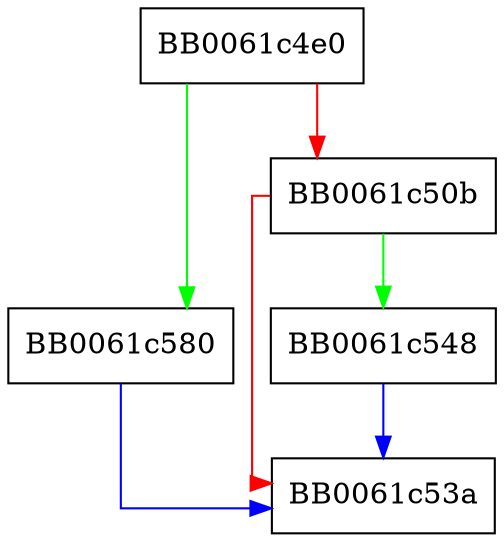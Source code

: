 digraph i2b_PVK_bio_ex {
  node [shape="box"];
  graph [splines=ortho];
  BB0061c4e0 -> BB0061c580 [color="green"];
  BB0061c4e0 -> BB0061c50b [color="red"];
  BB0061c50b -> BB0061c548 [color="green"];
  BB0061c50b -> BB0061c53a [color="red"];
  BB0061c548 -> BB0061c53a [color="blue"];
  BB0061c580 -> BB0061c53a [color="blue"];
}